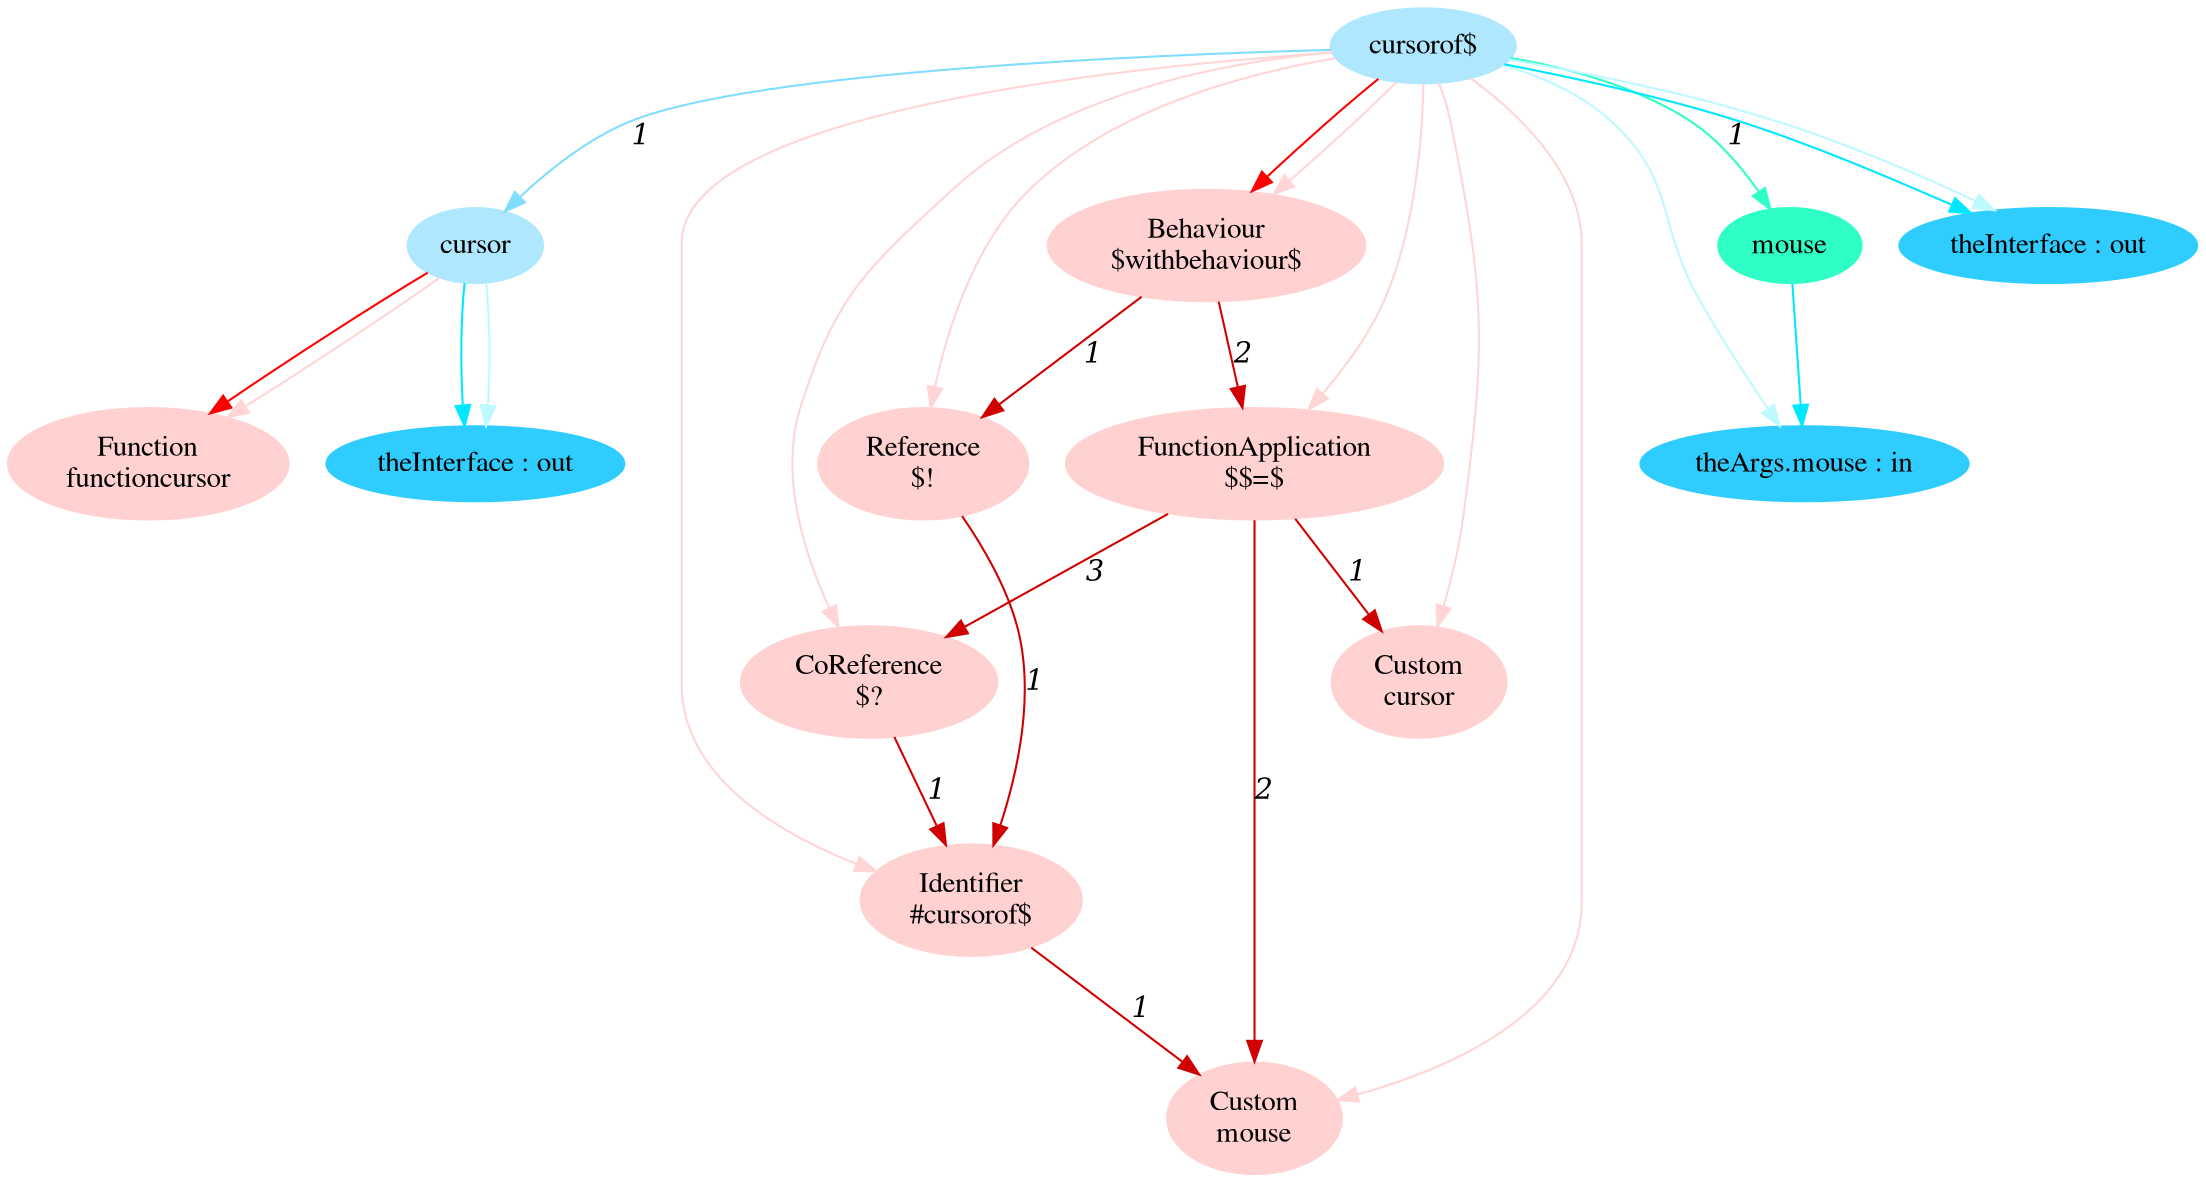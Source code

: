 digraph g{node_11282 [shape="ellipse", style="filled", color="#ffd1d1", fontname="Times", label="Function
functioncursor" ]
node_11285 [shape="ellipse", style="filled", color="#ffd1d1", fontname="Times", label="Custom
mouse" ]
node_11290 [shape="ellipse", style="filled", color="#ffd1d1", fontname="Times", label="Identifier
#cursorof$" ]
node_11295 [shape="ellipse", style="filled", color="#ffd1d1", fontname="Times", label="Reference
$!" ]
node_11299 [shape="ellipse", style="filled", color="#ffd1d1", fontname="Times", label="Custom
cursor" ]
node_11302 [shape="ellipse", style="filled", color="#ffd1d1", fontname="Times", label="CoReference
$?" ]
node_11306 [shape="ellipse", style="filled", color="#ffd1d1", fontname="Times", label="FunctionApplication
$$=$" ]
node_11312 [shape="ellipse", style="filled", color="#ffd1d1", fontname="Times", label="Behaviour
$withbehaviour$" ]
node_11235 [shape="ellipse", style="filled", color="#afe7ff", fontname="Times", label="cursorof$" ]
node_11236 [shape="ellipse", style="filled", color="#afe7ff", fontname="Times", label="cursor" ]
node_11244 [shape="ellipse", style="filled", color="#2fffc7", fontname="Times", label="mouse" ]
node_11237 [shape="ellipse", style="filled", color="#2fcdff", fontname="Times", label="theInterface : out" ]
node_11245 [shape="ellipse", style="filled", color="#2fcdff", fontname="Times", label="theArgs.mouse : in" ]
node_11249 [shape="ellipse", style="filled", color="#2fcdff", fontname="Times", label="theInterface : out" ]
node_11290 -> node_11285 [dir=forward, arrowHead=normal, fontname="Times-Italic", arrowsize=1, color="#d00000", label="1",  headlabel="", taillabel="" ]
node_11295 -> node_11290 [dir=forward, arrowHead=normal, fontname="Times-Italic", arrowsize=1, color="#d00000", label="1",  headlabel="", taillabel="" ]
node_11302 -> node_11290 [dir=forward, arrowHead=normal, fontname="Times-Italic", arrowsize=1, color="#d00000", label="1",  headlabel="", taillabel="" ]
node_11306 -> node_11285 [dir=forward, arrowHead=normal, fontname="Times-Italic", arrowsize=1, color="#d00000", label="2",  headlabel="", taillabel="" ]
node_11306 -> node_11299 [dir=forward, arrowHead=normal, fontname="Times-Italic", arrowsize=1, color="#d00000", label="1",  headlabel="", taillabel="" ]
node_11306 -> node_11302 [dir=forward, arrowHead=normal, fontname="Times-Italic", arrowsize=1, color="#d00000", label="3",  headlabel="", taillabel="" ]
node_11312 -> node_11295 [dir=forward, arrowHead=normal, fontname="Times-Italic", arrowsize=1, color="#d00000", label="1",  headlabel="", taillabel="" ]
node_11312 -> node_11306 [dir=forward, arrowHead=normal, fontname="Times-Italic", arrowsize=1, color="#d00000", label="2",  headlabel="", taillabel="" ]
node_11236 -> node_11282 [dir=forward, arrowHead=normal, fontname="Times-Italic", arrowsize=1, color="#ff0000", label="",  headlabel="", taillabel="" ]
node_11235 -> node_11312 [dir=forward, arrowHead=normal, fontname="Times-Italic", arrowsize=1, color="#ff0000", label="",  headlabel="", taillabel="" ]
node_11236 -> node_11282 [dir=forward, arrowHead=normal, fontname="Times-Italic", arrowsize=1, color="#ffd5d5", label="",  headlabel="", taillabel="" ]
node_11235 -> node_11285 [dir=forward, arrowHead=normal, fontname="Times-Italic", arrowsize=1, color="#ffd5d5", label="",  headlabel="", taillabel="" ]
node_11235 -> node_11290 [dir=forward, arrowHead=normal, fontname="Times-Italic", arrowsize=1, color="#ffd5d5", label="",  headlabel="", taillabel="" ]
node_11235 -> node_11295 [dir=forward, arrowHead=normal, fontname="Times-Italic", arrowsize=1, color="#ffd5d5", label="",  headlabel="", taillabel="" ]
node_11235 -> node_11299 [dir=forward, arrowHead=normal, fontname="Times-Italic", arrowsize=1, color="#ffd5d5", label="",  headlabel="", taillabel="" ]
node_11235 -> node_11302 [dir=forward, arrowHead=normal, fontname="Times-Italic", arrowsize=1, color="#ffd5d5", label="",  headlabel="", taillabel="" ]
node_11235 -> node_11306 [dir=forward, arrowHead=normal, fontname="Times-Italic", arrowsize=1, color="#ffd5d5", label="",  headlabel="", taillabel="" ]
node_11235 -> node_11312 [dir=forward, arrowHead=normal, fontname="Times-Italic", arrowsize=1, color="#ffd5d5", label="",  headlabel="", taillabel="" ]
node_11235 -> node_11244 [dir=forward, arrowHead=normal, fontname="Times-Italic", arrowsize=1, color="#2fffc7", label="1",  headlabel="", taillabel="" ]
node_11244 -> node_11245 [dir=forward, arrowHead=normal, fontname="Times-Italic", arrowsize=1, color="#00e8ff", label="",  headlabel="", taillabel="" ]
node_11236 -> node_11237 [dir=forward, arrowHead=normal, fontname="Times-Italic", arrowsize=1, color="#00e8ff", label="",  headlabel="", taillabel="" ]
node_11235 -> node_11249 [dir=forward, arrowHead=normal, fontname="Times-Italic", arrowsize=1, color="#00e8ff", label="",  headlabel="", taillabel="" ]
node_11236 -> node_11237 [dir=forward, arrowHead=normal, fontname="Times-Italic", arrowsize=1, color="#bef9ff", label="",  headlabel="", taillabel="" ]
node_11235 -> node_11245 [dir=forward, arrowHead=normal, fontname="Times-Italic", arrowsize=1, color="#bef9ff", label="",  headlabel="", taillabel="" ]
node_11235 -> node_11249 [dir=forward, arrowHead=normal, fontname="Times-Italic", arrowsize=1, color="#bef9ff", label="",  headlabel="", taillabel="" ]
node_11235 -> node_11236 [dir=forward, arrowHead=normal, fontname="Times-Italic", arrowsize=1, color="#81ddff", label="1",  headlabel="", taillabel="" ]
}